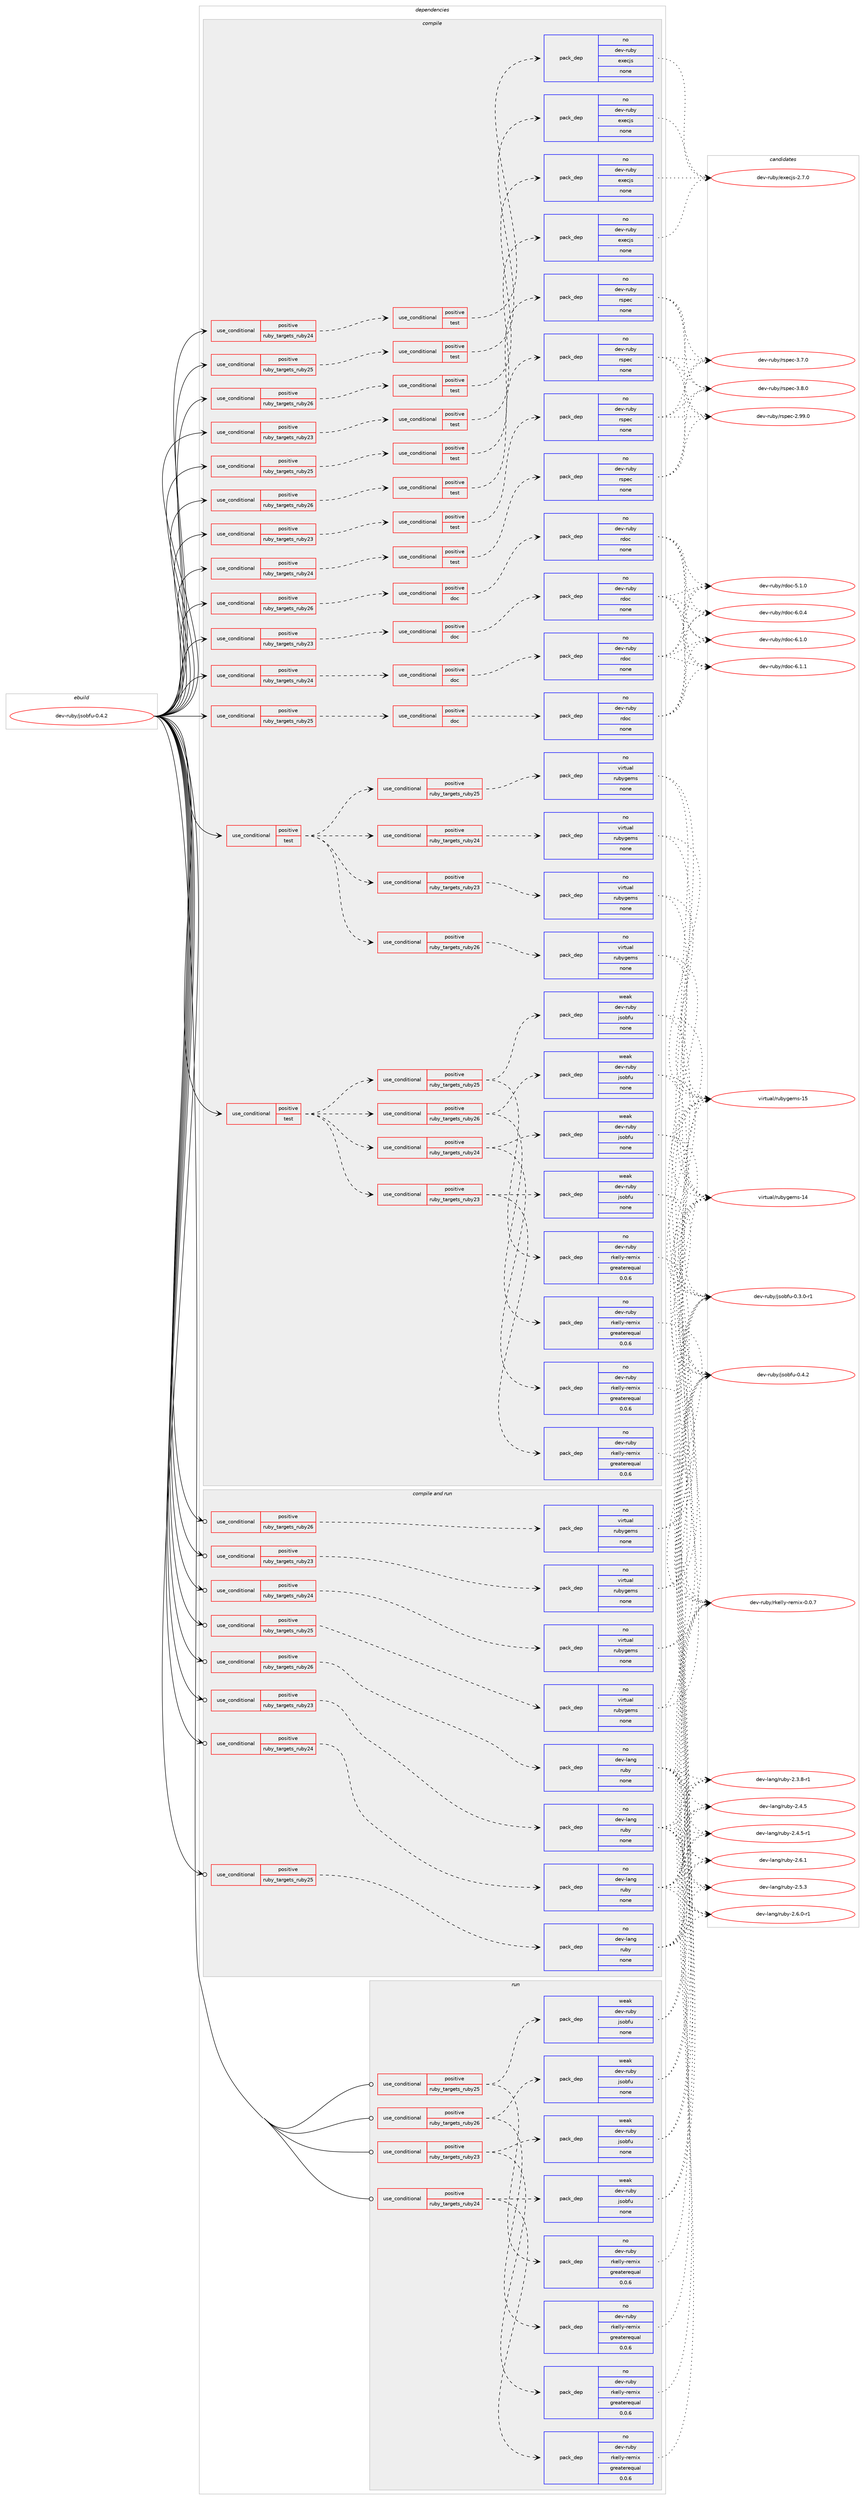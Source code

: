 digraph prolog {

# *************
# Graph options
# *************

newrank=true;
concentrate=true;
compound=true;
graph [rankdir=LR,fontname=Helvetica,fontsize=10,ranksep=1.5];#, ranksep=2.5, nodesep=0.2];
edge  [arrowhead=vee];
node  [fontname=Helvetica,fontsize=10];

# **********
# The ebuild
# **********

subgraph cluster_leftcol {
color=gray;
rank=same;
label=<<i>ebuild</i>>;
id [label="dev-ruby/jsobfu-0.4.2", color=red, width=4, href="../dev-ruby/jsobfu-0.4.2.svg"];
}

# ****************
# The dependencies
# ****************

subgraph cluster_midcol {
color=gray;
label=<<i>dependencies</i>>;
subgraph cluster_compile {
fillcolor="#eeeeee";
style=filled;
label=<<i>compile</i>>;
subgraph cond403406 {
dependency1500341 [label=<<TABLE BORDER="0" CELLBORDER="1" CELLSPACING="0" CELLPADDING="4"><TR><TD ROWSPAN="3" CELLPADDING="10">use_conditional</TD></TR><TR><TD>positive</TD></TR><TR><TD>ruby_targets_ruby23</TD></TR></TABLE>>, shape=none, color=red];
subgraph cond403407 {
dependency1500342 [label=<<TABLE BORDER="0" CELLBORDER="1" CELLSPACING="0" CELLPADDING="4"><TR><TD ROWSPAN="3" CELLPADDING="10">use_conditional</TD></TR><TR><TD>positive</TD></TR><TR><TD>doc</TD></TR></TABLE>>, shape=none, color=red];
subgraph pack1073474 {
dependency1500343 [label=<<TABLE BORDER="0" CELLBORDER="1" CELLSPACING="0" CELLPADDING="4" WIDTH="220"><TR><TD ROWSPAN="6" CELLPADDING="30">pack_dep</TD></TR><TR><TD WIDTH="110">no</TD></TR><TR><TD>dev-ruby</TD></TR><TR><TD>rdoc</TD></TR><TR><TD>none</TD></TR><TR><TD></TD></TR></TABLE>>, shape=none, color=blue];
}
dependency1500342:e -> dependency1500343:w [weight=20,style="dashed",arrowhead="vee"];
}
dependency1500341:e -> dependency1500342:w [weight=20,style="dashed",arrowhead="vee"];
}
id:e -> dependency1500341:w [weight=20,style="solid",arrowhead="vee"];
subgraph cond403408 {
dependency1500344 [label=<<TABLE BORDER="0" CELLBORDER="1" CELLSPACING="0" CELLPADDING="4"><TR><TD ROWSPAN="3" CELLPADDING="10">use_conditional</TD></TR><TR><TD>positive</TD></TR><TR><TD>ruby_targets_ruby23</TD></TR></TABLE>>, shape=none, color=red];
subgraph cond403409 {
dependency1500345 [label=<<TABLE BORDER="0" CELLBORDER="1" CELLSPACING="0" CELLPADDING="4"><TR><TD ROWSPAN="3" CELLPADDING="10">use_conditional</TD></TR><TR><TD>positive</TD></TR><TR><TD>test</TD></TR></TABLE>>, shape=none, color=red];
subgraph pack1073475 {
dependency1500346 [label=<<TABLE BORDER="0" CELLBORDER="1" CELLSPACING="0" CELLPADDING="4" WIDTH="220"><TR><TD ROWSPAN="6" CELLPADDING="30">pack_dep</TD></TR><TR><TD WIDTH="110">no</TD></TR><TR><TD>dev-ruby</TD></TR><TR><TD>execjs</TD></TR><TR><TD>none</TD></TR><TR><TD></TD></TR></TABLE>>, shape=none, color=blue];
}
dependency1500345:e -> dependency1500346:w [weight=20,style="dashed",arrowhead="vee"];
}
dependency1500344:e -> dependency1500345:w [weight=20,style="dashed",arrowhead="vee"];
}
id:e -> dependency1500344:w [weight=20,style="solid",arrowhead="vee"];
subgraph cond403410 {
dependency1500347 [label=<<TABLE BORDER="0" CELLBORDER="1" CELLSPACING="0" CELLPADDING="4"><TR><TD ROWSPAN="3" CELLPADDING="10">use_conditional</TD></TR><TR><TD>positive</TD></TR><TR><TD>ruby_targets_ruby23</TD></TR></TABLE>>, shape=none, color=red];
subgraph cond403411 {
dependency1500348 [label=<<TABLE BORDER="0" CELLBORDER="1" CELLSPACING="0" CELLPADDING="4"><TR><TD ROWSPAN="3" CELLPADDING="10">use_conditional</TD></TR><TR><TD>positive</TD></TR><TR><TD>test</TD></TR></TABLE>>, shape=none, color=red];
subgraph pack1073476 {
dependency1500349 [label=<<TABLE BORDER="0" CELLBORDER="1" CELLSPACING="0" CELLPADDING="4" WIDTH="220"><TR><TD ROWSPAN="6" CELLPADDING="30">pack_dep</TD></TR><TR><TD WIDTH="110">no</TD></TR><TR><TD>dev-ruby</TD></TR><TR><TD>rspec</TD></TR><TR><TD>none</TD></TR><TR><TD></TD></TR></TABLE>>, shape=none, color=blue];
}
dependency1500348:e -> dependency1500349:w [weight=20,style="dashed",arrowhead="vee"];
}
dependency1500347:e -> dependency1500348:w [weight=20,style="dashed",arrowhead="vee"];
}
id:e -> dependency1500347:w [weight=20,style="solid",arrowhead="vee"];
subgraph cond403412 {
dependency1500350 [label=<<TABLE BORDER="0" CELLBORDER="1" CELLSPACING="0" CELLPADDING="4"><TR><TD ROWSPAN="3" CELLPADDING="10">use_conditional</TD></TR><TR><TD>positive</TD></TR><TR><TD>ruby_targets_ruby24</TD></TR></TABLE>>, shape=none, color=red];
subgraph cond403413 {
dependency1500351 [label=<<TABLE BORDER="0" CELLBORDER="1" CELLSPACING="0" CELLPADDING="4"><TR><TD ROWSPAN="3" CELLPADDING="10">use_conditional</TD></TR><TR><TD>positive</TD></TR><TR><TD>doc</TD></TR></TABLE>>, shape=none, color=red];
subgraph pack1073477 {
dependency1500352 [label=<<TABLE BORDER="0" CELLBORDER="1" CELLSPACING="0" CELLPADDING="4" WIDTH="220"><TR><TD ROWSPAN="6" CELLPADDING="30">pack_dep</TD></TR><TR><TD WIDTH="110">no</TD></TR><TR><TD>dev-ruby</TD></TR><TR><TD>rdoc</TD></TR><TR><TD>none</TD></TR><TR><TD></TD></TR></TABLE>>, shape=none, color=blue];
}
dependency1500351:e -> dependency1500352:w [weight=20,style="dashed",arrowhead="vee"];
}
dependency1500350:e -> dependency1500351:w [weight=20,style="dashed",arrowhead="vee"];
}
id:e -> dependency1500350:w [weight=20,style="solid",arrowhead="vee"];
subgraph cond403414 {
dependency1500353 [label=<<TABLE BORDER="0" CELLBORDER="1" CELLSPACING="0" CELLPADDING="4"><TR><TD ROWSPAN="3" CELLPADDING="10">use_conditional</TD></TR><TR><TD>positive</TD></TR><TR><TD>ruby_targets_ruby24</TD></TR></TABLE>>, shape=none, color=red];
subgraph cond403415 {
dependency1500354 [label=<<TABLE BORDER="0" CELLBORDER="1" CELLSPACING="0" CELLPADDING="4"><TR><TD ROWSPAN="3" CELLPADDING="10">use_conditional</TD></TR><TR><TD>positive</TD></TR><TR><TD>test</TD></TR></TABLE>>, shape=none, color=red];
subgraph pack1073478 {
dependency1500355 [label=<<TABLE BORDER="0" CELLBORDER="1" CELLSPACING="0" CELLPADDING="4" WIDTH="220"><TR><TD ROWSPAN="6" CELLPADDING="30">pack_dep</TD></TR><TR><TD WIDTH="110">no</TD></TR><TR><TD>dev-ruby</TD></TR><TR><TD>execjs</TD></TR><TR><TD>none</TD></TR><TR><TD></TD></TR></TABLE>>, shape=none, color=blue];
}
dependency1500354:e -> dependency1500355:w [weight=20,style="dashed",arrowhead="vee"];
}
dependency1500353:e -> dependency1500354:w [weight=20,style="dashed",arrowhead="vee"];
}
id:e -> dependency1500353:w [weight=20,style="solid",arrowhead="vee"];
subgraph cond403416 {
dependency1500356 [label=<<TABLE BORDER="0" CELLBORDER="1" CELLSPACING="0" CELLPADDING="4"><TR><TD ROWSPAN="3" CELLPADDING="10">use_conditional</TD></TR><TR><TD>positive</TD></TR><TR><TD>ruby_targets_ruby24</TD></TR></TABLE>>, shape=none, color=red];
subgraph cond403417 {
dependency1500357 [label=<<TABLE BORDER="0" CELLBORDER="1" CELLSPACING="0" CELLPADDING="4"><TR><TD ROWSPAN="3" CELLPADDING="10">use_conditional</TD></TR><TR><TD>positive</TD></TR><TR><TD>test</TD></TR></TABLE>>, shape=none, color=red];
subgraph pack1073479 {
dependency1500358 [label=<<TABLE BORDER="0" CELLBORDER="1" CELLSPACING="0" CELLPADDING="4" WIDTH="220"><TR><TD ROWSPAN="6" CELLPADDING="30">pack_dep</TD></TR><TR><TD WIDTH="110">no</TD></TR><TR><TD>dev-ruby</TD></TR><TR><TD>rspec</TD></TR><TR><TD>none</TD></TR><TR><TD></TD></TR></TABLE>>, shape=none, color=blue];
}
dependency1500357:e -> dependency1500358:w [weight=20,style="dashed",arrowhead="vee"];
}
dependency1500356:e -> dependency1500357:w [weight=20,style="dashed",arrowhead="vee"];
}
id:e -> dependency1500356:w [weight=20,style="solid",arrowhead="vee"];
subgraph cond403418 {
dependency1500359 [label=<<TABLE BORDER="0" CELLBORDER="1" CELLSPACING="0" CELLPADDING="4"><TR><TD ROWSPAN="3" CELLPADDING="10">use_conditional</TD></TR><TR><TD>positive</TD></TR><TR><TD>ruby_targets_ruby25</TD></TR></TABLE>>, shape=none, color=red];
subgraph cond403419 {
dependency1500360 [label=<<TABLE BORDER="0" CELLBORDER="1" CELLSPACING="0" CELLPADDING="4"><TR><TD ROWSPAN="3" CELLPADDING="10">use_conditional</TD></TR><TR><TD>positive</TD></TR><TR><TD>doc</TD></TR></TABLE>>, shape=none, color=red];
subgraph pack1073480 {
dependency1500361 [label=<<TABLE BORDER="0" CELLBORDER="1" CELLSPACING="0" CELLPADDING="4" WIDTH="220"><TR><TD ROWSPAN="6" CELLPADDING="30">pack_dep</TD></TR><TR><TD WIDTH="110">no</TD></TR><TR><TD>dev-ruby</TD></TR><TR><TD>rdoc</TD></TR><TR><TD>none</TD></TR><TR><TD></TD></TR></TABLE>>, shape=none, color=blue];
}
dependency1500360:e -> dependency1500361:w [weight=20,style="dashed",arrowhead="vee"];
}
dependency1500359:e -> dependency1500360:w [weight=20,style="dashed",arrowhead="vee"];
}
id:e -> dependency1500359:w [weight=20,style="solid",arrowhead="vee"];
subgraph cond403420 {
dependency1500362 [label=<<TABLE BORDER="0" CELLBORDER="1" CELLSPACING="0" CELLPADDING="4"><TR><TD ROWSPAN="3" CELLPADDING="10">use_conditional</TD></TR><TR><TD>positive</TD></TR><TR><TD>ruby_targets_ruby25</TD></TR></TABLE>>, shape=none, color=red];
subgraph cond403421 {
dependency1500363 [label=<<TABLE BORDER="0" CELLBORDER="1" CELLSPACING="0" CELLPADDING="4"><TR><TD ROWSPAN="3" CELLPADDING="10">use_conditional</TD></TR><TR><TD>positive</TD></TR><TR><TD>test</TD></TR></TABLE>>, shape=none, color=red];
subgraph pack1073481 {
dependency1500364 [label=<<TABLE BORDER="0" CELLBORDER="1" CELLSPACING="0" CELLPADDING="4" WIDTH="220"><TR><TD ROWSPAN="6" CELLPADDING="30">pack_dep</TD></TR><TR><TD WIDTH="110">no</TD></TR><TR><TD>dev-ruby</TD></TR><TR><TD>execjs</TD></TR><TR><TD>none</TD></TR><TR><TD></TD></TR></TABLE>>, shape=none, color=blue];
}
dependency1500363:e -> dependency1500364:w [weight=20,style="dashed",arrowhead="vee"];
}
dependency1500362:e -> dependency1500363:w [weight=20,style="dashed",arrowhead="vee"];
}
id:e -> dependency1500362:w [weight=20,style="solid",arrowhead="vee"];
subgraph cond403422 {
dependency1500365 [label=<<TABLE BORDER="0" CELLBORDER="1" CELLSPACING="0" CELLPADDING="4"><TR><TD ROWSPAN="3" CELLPADDING="10">use_conditional</TD></TR><TR><TD>positive</TD></TR><TR><TD>ruby_targets_ruby25</TD></TR></TABLE>>, shape=none, color=red];
subgraph cond403423 {
dependency1500366 [label=<<TABLE BORDER="0" CELLBORDER="1" CELLSPACING="0" CELLPADDING="4"><TR><TD ROWSPAN="3" CELLPADDING="10">use_conditional</TD></TR><TR><TD>positive</TD></TR><TR><TD>test</TD></TR></TABLE>>, shape=none, color=red];
subgraph pack1073482 {
dependency1500367 [label=<<TABLE BORDER="0" CELLBORDER="1" CELLSPACING="0" CELLPADDING="4" WIDTH="220"><TR><TD ROWSPAN="6" CELLPADDING="30">pack_dep</TD></TR><TR><TD WIDTH="110">no</TD></TR><TR><TD>dev-ruby</TD></TR><TR><TD>rspec</TD></TR><TR><TD>none</TD></TR><TR><TD></TD></TR></TABLE>>, shape=none, color=blue];
}
dependency1500366:e -> dependency1500367:w [weight=20,style="dashed",arrowhead="vee"];
}
dependency1500365:e -> dependency1500366:w [weight=20,style="dashed",arrowhead="vee"];
}
id:e -> dependency1500365:w [weight=20,style="solid",arrowhead="vee"];
subgraph cond403424 {
dependency1500368 [label=<<TABLE BORDER="0" CELLBORDER="1" CELLSPACING="0" CELLPADDING="4"><TR><TD ROWSPAN="3" CELLPADDING="10">use_conditional</TD></TR><TR><TD>positive</TD></TR><TR><TD>ruby_targets_ruby26</TD></TR></TABLE>>, shape=none, color=red];
subgraph cond403425 {
dependency1500369 [label=<<TABLE BORDER="0" CELLBORDER="1" CELLSPACING="0" CELLPADDING="4"><TR><TD ROWSPAN="3" CELLPADDING="10">use_conditional</TD></TR><TR><TD>positive</TD></TR><TR><TD>doc</TD></TR></TABLE>>, shape=none, color=red];
subgraph pack1073483 {
dependency1500370 [label=<<TABLE BORDER="0" CELLBORDER="1" CELLSPACING="0" CELLPADDING="4" WIDTH="220"><TR><TD ROWSPAN="6" CELLPADDING="30">pack_dep</TD></TR><TR><TD WIDTH="110">no</TD></TR><TR><TD>dev-ruby</TD></TR><TR><TD>rdoc</TD></TR><TR><TD>none</TD></TR><TR><TD></TD></TR></TABLE>>, shape=none, color=blue];
}
dependency1500369:e -> dependency1500370:w [weight=20,style="dashed",arrowhead="vee"];
}
dependency1500368:e -> dependency1500369:w [weight=20,style="dashed",arrowhead="vee"];
}
id:e -> dependency1500368:w [weight=20,style="solid",arrowhead="vee"];
subgraph cond403426 {
dependency1500371 [label=<<TABLE BORDER="0" CELLBORDER="1" CELLSPACING="0" CELLPADDING="4"><TR><TD ROWSPAN="3" CELLPADDING="10">use_conditional</TD></TR><TR><TD>positive</TD></TR><TR><TD>ruby_targets_ruby26</TD></TR></TABLE>>, shape=none, color=red];
subgraph cond403427 {
dependency1500372 [label=<<TABLE BORDER="0" CELLBORDER="1" CELLSPACING="0" CELLPADDING="4"><TR><TD ROWSPAN="3" CELLPADDING="10">use_conditional</TD></TR><TR><TD>positive</TD></TR><TR><TD>test</TD></TR></TABLE>>, shape=none, color=red];
subgraph pack1073484 {
dependency1500373 [label=<<TABLE BORDER="0" CELLBORDER="1" CELLSPACING="0" CELLPADDING="4" WIDTH="220"><TR><TD ROWSPAN="6" CELLPADDING="30">pack_dep</TD></TR><TR><TD WIDTH="110">no</TD></TR><TR><TD>dev-ruby</TD></TR><TR><TD>execjs</TD></TR><TR><TD>none</TD></TR><TR><TD></TD></TR></TABLE>>, shape=none, color=blue];
}
dependency1500372:e -> dependency1500373:w [weight=20,style="dashed",arrowhead="vee"];
}
dependency1500371:e -> dependency1500372:w [weight=20,style="dashed",arrowhead="vee"];
}
id:e -> dependency1500371:w [weight=20,style="solid",arrowhead="vee"];
subgraph cond403428 {
dependency1500374 [label=<<TABLE BORDER="0" CELLBORDER="1" CELLSPACING="0" CELLPADDING="4"><TR><TD ROWSPAN="3" CELLPADDING="10">use_conditional</TD></TR><TR><TD>positive</TD></TR><TR><TD>ruby_targets_ruby26</TD></TR></TABLE>>, shape=none, color=red];
subgraph cond403429 {
dependency1500375 [label=<<TABLE BORDER="0" CELLBORDER="1" CELLSPACING="0" CELLPADDING="4"><TR><TD ROWSPAN="3" CELLPADDING="10">use_conditional</TD></TR><TR><TD>positive</TD></TR><TR><TD>test</TD></TR></TABLE>>, shape=none, color=red];
subgraph pack1073485 {
dependency1500376 [label=<<TABLE BORDER="0" CELLBORDER="1" CELLSPACING="0" CELLPADDING="4" WIDTH="220"><TR><TD ROWSPAN="6" CELLPADDING="30">pack_dep</TD></TR><TR><TD WIDTH="110">no</TD></TR><TR><TD>dev-ruby</TD></TR><TR><TD>rspec</TD></TR><TR><TD>none</TD></TR><TR><TD></TD></TR></TABLE>>, shape=none, color=blue];
}
dependency1500375:e -> dependency1500376:w [weight=20,style="dashed",arrowhead="vee"];
}
dependency1500374:e -> dependency1500375:w [weight=20,style="dashed",arrowhead="vee"];
}
id:e -> dependency1500374:w [weight=20,style="solid",arrowhead="vee"];
subgraph cond403430 {
dependency1500377 [label=<<TABLE BORDER="0" CELLBORDER="1" CELLSPACING="0" CELLPADDING="4"><TR><TD ROWSPAN="3" CELLPADDING="10">use_conditional</TD></TR><TR><TD>positive</TD></TR><TR><TD>test</TD></TR></TABLE>>, shape=none, color=red];
subgraph cond403431 {
dependency1500378 [label=<<TABLE BORDER="0" CELLBORDER="1" CELLSPACING="0" CELLPADDING="4"><TR><TD ROWSPAN="3" CELLPADDING="10">use_conditional</TD></TR><TR><TD>positive</TD></TR><TR><TD>ruby_targets_ruby23</TD></TR></TABLE>>, shape=none, color=red];
subgraph pack1073486 {
dependency1500379 [label=<<TABLE BORDER="0" CELLBORDER="1" CELLSPACING="0" CELLPADDING="4" WIDTH="220"><TR><TD ROWSPAN="6" CELLPADDING="30">pack_dep</TD></TR><TR><TD WIDTH="110">no</TD></TR><TR><TD>virtual</TD></TR><TR><TD>rubygems</TD></TR><TR><TD>none</TD></TR><TR><TD></TD></TR></TABLE>>, shape=none, color=blue];
}
dependency1500378:e -> dependency1500379:w [weight=20,style="dashed",arrowhead="vee"];
}
dependency1500377:e -> dependency1500378:w [weight=20,style="dashed",arrowhead="vee"];
subgraph cond403432 {
dependency1500380 [label=<<TABLE BORDER="0" CELLBORDER="1" CELLSPACING="0" CELLPADDING="4"><TR><TD ROWSPAN="3" CELLPADDING="10">use_conditional</TD></TR><TR><TD>positive</TD></TR><TR><TD>ruby_targets_ruby24</TD></TR></TABLE>>, shape=none, color=red];
subgraph pack1073487 {
dependency1500381 [label=<<TABLE BORDER="0" CELLBORDER="1" CELLSPACING="0" CELLPADDING="4" WIDTH="220"><TR><TD ROWSPAN="6" CELLPADDING="30">pack_dep</TD></TR><TR><TD WIDTH="110">no</TD></TR><TR><TD>virtual</TD></TR><TR><TD>rubygems</TD></TR><TR><TD>none</TD></TR><TR><TD></TD></TR></TABLE>>, shape=none, color=blue];
}
dependency1500380:e -> dependency1500381:w [weight=20,style="dashed",arrowhead="vee"];
}
dependency1500377:e -> dependency1500380:w [weight=20,style="dashed",arrowhead="vee"];
subgraph cond403433 {
dependency1500382 [label=<<TABLE BORDER="0" CELLBORDER="1" CELLSPACING="0" CELLPADDING="4"><TR><TD ROWSPAN="3" CELLPADDING="10">use_conditional</TD></TR><TR><TD>positive</TD></TR><TR><TD>ruby_targets_ruby25</TD></TR></TABLE>>, shape=none, color=red];
subgraph pack1073488 {
dependency1500383 [label=<<TABLE BORDER="0" CELLBORDER="1" CELLSPACING="0" CELLPADDING="4" WIDTH="220"><TR><TD ROWSPAN="6" CELLPADDING="30">pack_dep</TD></TR><TR><TD WIDTH="110">no</TD></TR><TR><TD>virtual</TD></TR><TR><TD>rubygems</TD></TR><TR><TD>none</TD></TR><TR><TD></TD></TR></TABLE>>, shape=none, color=blue];
}
dependency1500382:e -> dependency1500383:w [weight=20,style="dashed",arrowhead="vee"];
}
dependency1500377:e -> dependency1500382:w [weight=20,style="dashed",arrowhead="vee"];
subgraph cond403434 {
dependency1500384 [label=<<TABLE BORDER="0" CELLBORDER="1" CELLSPACING="0" CELLPADDING="4"><TR><TD ROWSPAN="3" CELLPADDING="10">use_conditional</TD></TR><TR><TD>positive</TD></TR><TR><TD>ruby_targets_ruby26</TD></TR></TABLE>>, shape=none, color=red];
subgraph pack1073489 {
dependency1500385 [label=<<TABLE BORDER="0" CELLBORDER="1" CELLSPACING="0" CELLPADDING="4" WIDTH="220"><TR><TD ROWSPAN="6" CELLPADDING="30">pack_dep</TD></TR><TR><TD WIDTH="110">no</TD></TR><TR><TD>virtual</TD></TR><TR><TD>rubygems</TD></TR><TR><TD>none</TD></TR><TR><TD></TD></TR></TABLE>>, shape=none, color=blue];
}
dependency1500384:e -> dependency1500385:w [weight=20,style="dashed",arrowhead="vee"];
}
dependency1500377:e -> dependency1500384:w [weight=20,style="dashed",arrowhead="vee"];
}
id:e -> dependency1500377:w [weight=20,style="solid",arrowhead="vee"];
subgraph cond403435 {
dependency1500386 [label=<<TABLE BORDER="0" CELLBORDER="1" CELLSPACING="0" CELLPADDING="4"><TR><TD ROWSPAN="3" CELLPADDING="10">use_conditional</TD></TR><TR><TD>positive</TD></TR><TR><TD>test</TD></TR></TABLE>>, shape=none, color=red];
subgraph cond403436 {
dependency1500387 [label=<<TABLE BORDER="0" CELLBORDER="1" CELLSPACING="0" CELLPADDING="4"><TR><TD ROWSPAN="3" CELLPADDING="10">use_conditional</TD></TR><TR><TD>positive</TD></TR><TR><TD>ruby_targets_ruby23</TD></TR></TABLE>>, shape=none, color=red];
subgraph pack1073490 {
dependency1500388 [label=<<TABLE BORDER="0" CELLBORDER="1" CELLSPACING="0" CELLPADDING="4" WIDTH="220"><TR><TD ROWSPAN="6" CELLPADDING="30">pack_dep</TD></TR><TR><TD WIDTH="110">weak</TD></TR><TR><TD>dev-ruby</TD></TR><TR><TD>jsobfu</TD></TR><TR><TD>none</TD></TR><TR><TD></TD></TR></TABLE>>, shape=none, color=blue];
}
dependency1500387:e -> dependency1500388:w [weight=20,style="dashed",arrowhead="vee"];
subgraph pack1073491 {
dependency1500389 [label=<<TABLE BORDER="0" CELLBORDER="1" CELLSPACING="0" CELLPADDING="4" WIDTH="220"><TR><TD ROWSPAN="6" CELLPADDING="30">pack_dep</TD></TR><TR><TD WIDTH="110">no</TD></TR><TR><TD>dev-ruby</TD></TR><TR><TD>rkelly-remix</TD></TR><TR><TD>greaterequal</TD></TR><TR><TD>0.0.6</TD></TR></TABLE>>, shape=none, color=blue];
}
dependency1500387:e -> dependency1500389:w [weight=20,style="dashed",arrowhead="vee"];
}
dependency1500386:e -> dependency1500387:w [weight=20,style="dashed",arrowhead="vee"];
subgraph cond403437 {
dependency1500390 [label=<<TABLE BORDER="0" CELLBORDER="1" CELLSPACING="0" CELLPADDING="4"><TR><TD ROWSPAN="3" CELLPADDING="10">use_conditional</TD></TR><TR><TD>positive</TD></TR><TR><TD>ruby_targets_ruby24</TD></TR></TABLE>>, shape=none, color=red];
subgraph pack1073492 {
dependency1500391 [label=<<TABLE BORDER="0" CELLBORDER="1" CELLSPACING="0" CELLPADDING="4" WIDTH="220"><TR><TD ROWSPAN="6" CELLPADDING="30">pack_dep</TD></TR><TR><TD WIDTH="110">weak</TD></TR><TR><TD>dev-ruby</TD></TR><TR><TD>jsobfu</TD></TR><TR><TD>none</TD></TR><TR><TD></TD></TR></TABLE>>, shape=none, color=blue];
}
dependency1500390:e -> dependency1500391:w [weight=20,style="dashed",arrowhead="vee"];
subgraph pack1073493 {
dependency1500392 [label=<<TABLE BORDER="0" CELLBORDER="1" CELLSPACING="0" CELLPADDING="4" WIDTH="220"><TR><TD ROWSPAN="6" CELLPADDING="30">pack_dep</TD></TR><TR><TD WIDTH="110">no</TD></TR><TR><TD>dev-ruby</TD></TR><TR><TD>rkelly-remix</TD></TR><TR><TD>greaterequal</TD></TR><TR><TD>0.0.6</TD></TR></TABLE>>, shape=none, color=blue];
}
dependency1500390:e -> dependency1500392:w [weight=20,style="dashed",arrowhead="vee"];
}
dependency1500386:e -> dependency1500390:w [weight=20,style="dashed",arrowhead="vee"];
subgraph cond403438 {
dependency1500393 [label=<<TABLE BORDER="0" CELLBORDER="1" CELLSPACING="0" CELLPADDING="4"><TR><TD ROWSPAN="3" CELLPADDING="10">use_conditional</TD></TR><TR><TD>positive</TD></TR><TR><TD>ruby_targets_ruby25</TD></TR></TABLE>>, shape=none, color=red];
subgraph pack1073494 {
dependency1500394 [label=<<TABLE BORDER="0" CELLBORDER="1" CELLSPACING="0" CELLPADDING="4" WIDTH="220"><TR><TD ROWSPAN="6" CELLPADDING="30">pack_dep</TD></TR><TR><TD WIDTH="110">weak</TD></TR><TR><TD>dev-ruby</TD></TR><TR><TD>jsobfu</TD></TR><TR><TD>none</TD></TR><TR><TD></TD></TR></TABLE>>, shape=none, color=blue];
}
dependency1500393:e -> dependency1500394:w [weight=20,style="dashed",arrowhead="vee"];
subgraph pack1073495 {
dependency1500395 [label=<<TABLE BORDER="0" CELLBORDER="1" CELLSPACING="0" CELLPADDING="4" WIDTH="220"><TR><TD ROWSPAN="6" CELLPADDING="30">pack_dep</TD></TR><TR><TD WIDTH="110">no</TD></TR><TR><TD>dev-ruby</TD></TR><TR><TD>rkelly-remix</TD></TR><TR><TD>greaterequal</TD></TR><TR><TD>0.0.6</TD></TR></TABLE>>, shape=none, color=blue];
}
dependency1500393:e -> dependency1500395:w [weight=20,style="dashed",arrowhead="vee"];
}
dependency1500386:e -> dependency1500393:w [weight=20,style="dashed",arrowhead="vee"];
subgraph cond403439 {
dependency1500396 [label=<<TABLE BORDER="0" CELLBORDER="1" CELLSPACING="0" CELLPADDING="4"><TR><TD ROWSPAN="3" CELLPADDING="10">use_conditional</TD></TR><TR><TD>positive</TD></TR><TR><TD>ruby_targets_ruby26</TD></TR></TABLE>>, shape=none, color=red];
subgraph pack1073496 {
dependency1500397 [label=<<TABLE BORDER="0" CELLBORDER="1" CELLSPACING="0" CELLPADDING="4" WIDTH="220"><TR><TD ROWSPAN="6" CELLPADDING="30">pack_dep</TD></TR><TR><TD WIDTH="110">weak</TD></TR><TR><TD>dev-ruby</TD></TR><TR><TD>jsobfu</TD></TR><TR><TD>none</TD></TR><TR><TD></TD></TR></TABLE>>, shape=none, color=blue];
}
dependency1500396:e -> dependency1500397:w [weight=20,style="dashed",arrowhead="vee"];
subgraph pack1073497 {
dependency1500398 [label=<<TABLE BORDER="0" CELLBORDER="1" CELLSPACING="0" CELLPADDING="4" WIDTH="220"><TR><TD ROWSPAN="6" CELLPADDING="30">pack_dep</TD></TR><TR><TD WIDTH="110">no</TD></TR><TR><TD>dev-ruby</TD></TR><TR><TD>rkelly-remix</TD></TR><TR><TD>greaterequal</TD></TR><TR><TD>0.0.6</TD></TR></TABLE>>, shape=none, color=blue];
}
dependency1500396:e -> dependency1500398:w [weight=20,style="dashed",arrowhead="vee"];
}
dependency1500386:e -> dependency1500396:w [weight=20,style="dashed",arrowhead="vee"];
}
id:e -> dependency1500386:w [weight=20,style="solid",arrowhead="vee"];
}
subgraph cluster_compileandrun {
fillcolor="#eeeeee";
style=filled;
label=<<i>compile and run</i>>;
subgraph cond403440 {
dependency1500399 [label=<<TABLE BORDER="0" CELLBORDER="1" CELLSPACING="0" CELLPADDING="4"><TR><TD ROWSPAN="3" CELLPADDING="10">use_conditional</TD></TR><TR><TD>positive</TD></TR><TR><TD>ruby_targets_ruby23</TD></TR></TABLE>>, shape=none, color=red];
subgraph pack1073498 {
dependency1500400 [label=<<TABLE BORDER="0" CELLBORDER="1" CELLSPACING="0" CELLPADDING="4" WIDTH="220"><TR><TD ROWSPAN="6" CELLPADDING="30">pack_dep</TD></TR><TR><TD WIDTH="110">no</TD></TR><TR><TD>dev-lang</TD></TR><TR><TD>ruby</TD></TR><TR><TD>none</TD></TR><TR><TD></TD></TR></TABLE>>, shape=none, color=blue];
}
dependency1500399:e -> dependency1500400:w [weight=20,style="dashed",arrowhead="vee"];
}
id:e -> dependency1500399:w [weight=20,style="solid",arrowhead="odotvee"];
subgraph cond403441 {
dependency1500401 [label=<<TABLE BORDER="0" CELLBORDER="1" CELLSPACING="0" CELLPADDING="4"><TR><TD ROWSPAN="3" CELLPADDING="10">use_conditional</TD></TR><TR><TD>positive</TD></TR><TR><TD>ruby_targets_ruby23</TD></TR></TABLE>>, shape=none, color=red];
subgraph pack1073499 {
dependency1500402 [label=<<TABLE BORDER="0" CELLBORDER="1" CELLSPACING="0" CELLPADDING="4" WIDTH="220"><TR><TD ROWSPAN="6" CELLPADDING="30">pack_dep</TD></TR><TR><TD WIDTH="110">no</TD></TR><TR><TD>virtual</TD></TR><TR><TD>rubygems</TD></TR><TR><TD>none</TD></TR><TR><TD></TD></TR></TABLE>>, shape=none, color=blue];
}
dependency1500401:e -> dependency1500402:w [weight=20,style="dashed",arrowhead="vee"];
}
id:e -> dependency1500401:w [weight=20,style="solid",arrowhead="odotvee"];
subgraph cond403442 {
dependency1500403 [label=<<TABLE BORDER="0" CELLBORDER="1" CELLSPACING="0" CELLPADDING="4"><TR><TD ROWSPAN="3" CELLPADDING="10">use_conditional</TD></TR><TR><TD>positive</TD></TR><TR><TD>ruby_targets_ruby24</TD></TR></TABLE>>, shape=none, color=red];
subgraph pack1073500 {
dependency1500404 [label=<<TABLE BORDER="0" CELLBORDER="1" CELLSPACING="0" CELLPADDING="4" WIDTH="220"><TR><TD ROWSPAN="6" CELLPADDING="30">pack_dep</TD></TR><TR><TD WIDTH="110">no</TD></TR><TR><TD>dev-lang</TD></TR><TR><TD>ruby</TD></TR><TR><TD>none</TD></TR><TR><TD></TD></TR></TABLE>>, shape=none, color=blue];
}
dependency1500403:e -> dependency1500404:w [weight=20,style="dashed",arrowhead="vee"];
}
id:e -> dependency1500403:w [weight=20,style="solid",arrowhead="odotvee"];
subgraph cond403443 {
dependency1500405 [label=<<TABLE BORDER="0" CELLBORDER="1" CELLSPACING="0" CELLPADDING="4"><TR><TD ROWSPAN="3" CELLPADDING="10">use_conditional</TD></TR><TR><TD>positive</TD></TR><TR><TD>ruby_targets_ruby24</TD></TR></TABLE>>, shape=none, color=red];
subgraph pack1073501 {
dependency1500406 [label=<<TABLE BORDER="0" CELLBORDER="1" CELLSPACING="0" CELLPADDING="4" WIDTH="220"><TR><TD ROWSPAN="6" CELLPADDING="30">pack_dep</TD></TR><TR><TD WIDTH="110">no</TD></TR><TR><TD>virtual</TD></TR><TR><TD>rubygems</TD></TR><TR><TD>none</TD></TR><TR><TD></TD></TR></TABLE>>, shape=none, color=blue];
}
dependency1500405:e -> dependency1500406:w [weight=20,style="dashed",arrowhead="vee"];
}
id:e -> dependency1500405:w [weight=20,style="solid",arrowhead="odotvee"];
subgraph cond403444 {
dependency1500407 [label=<<TABLE BORDER="0" CELLBORDER="1" CELLSPACING="0" CELLPADDING="4"><TR><TD ROWSPAN="3" CELLPADDING="10">use_conditional</TD></TR><TR><TD>positive</TD></TR><TR><TD>ruby_targets_ruby25</TD></TR></TABLE>>, shape=none, color=red];
subgraph pack1073502 {
dependency1500408 [label=<<TABLE BORDER="0" CELLBORDER="1" CELLSPACING="0" CELLPADDING="4" WIDTH="220"><TR><TD ROWSPAN="6" CELLPADDING="30">pack_dep</TD></TR><TR><TD WIDTH="110">no</TD></TR><TR><TD>dev-lang</TD></TR><TR><TD>ruby</TD></TR><TR><TD>none</TD></TR><TR><TD></TD></TR></TABLE>>, shape=none, color=blue];
}
dependency1500407:e -> dependency1500408:w [weight=20,style="dashed",arrowhead="vee"];
}
id:e -> dependency1500407:w [weight=20,style="solid",arrowhead="odotvee"];
subgraph cond403445 {
dependency1500409 [label=<<TABLE BORDER="0" CELLBORDER="1" CELLSPACING="0" CELLPADDING="4"><TR><TD ROWSPAN="3" CELLPADDING="10">use_conditional</TD></TR><TR><TD>positive</TD></TR><TR><TD>ruby_targets_ruby25</TD></TR></TABLE>>, shape=none, color=red];
subgraph pack1073503 {
dependency1500410 [label=<<TABLE BORDER="0" CELLBORDER="1" CELLSPACING="0" CELLPADDING="4" WIDTH="220"><TR><TD ROWSPAN="6" CELLPADDING="30">pack_dep</TD></TR><TR><TD WIDTH="110">no</TD></TR><TR><TD>virtual</TD></TR><TR><TD>rubygems</TD></TR><TR><TD>none</TD></TR><TR><TD></TD></TR></TABLE>>, shape=none, color=blue];
}
dependency1500409:e -> dependency1500410:w [weight=20,style="dashed",arrowhead="vee"];
}
id:e -> dependency1500409:w [weight=20,style="solid",arrowhead="odotvee"];
subgraph cond403446 {
dependency1500411 [label=<<TABLE BORDER="0" CELLBORDER="1" CELLSPACING="0" CELLPADDING="4"><TR><TD ROWSPAN="3" CELLPADDING="10">use_conditional</TD></TR><TR><TD>positive</TD></TR><TR><TD>ruby_targets_ruby26</TD></TR></TABLE>>, shape=none, color=red];
subgraph pack1073504 {
dependency1500412 [label=<<TABLE BORDER="0" CELLBORDER="1" CELLSPACING="0" CELLPADDING="4" WIDTH="220"><TR><TD ROWSPAN="6" CELLPADDING="30">pack_dep</TD></TR><TR><TD WIDTH="110">no</TD></TR><TR><TD>dev-lang</TD></TR><TR><TD>ruby</TD></TR><TR><TD>none</TD></TR><TR><TD></TD></TR></TABLE>>, shape=none, color=blue];
}
dependency1500411:e -> dependency1500412:w [weight=20,style="dashed",arrowhead="vee"];
}
id:e -> dependency1500411:w [weight=20,style="solid",arrowhead="odotvee"];
subgraph cond403447 {
dependency1500413 [label=<<TABLE BORDER="0" CELLBORDER="1" CELLSPACING="0" CELLPADDING="4"><TR><TD ROWSPAN="3" CELLPADDING="10">use_conditional</TD></TR><TR><TD>positive</TD></TR><TR><TD>ruby_targets_ruby26</TD></TR></TABLE>>, shape=none, color=red];
subgraph pack1073505 {
dependency1500414 [label=<<TABLE BORDER="0" CELLBORDER="1" CELLSPACING="0" CELLPADDING="4" WIDTH="220"><TR><TD ROWSPAN="6" CELLPADDING="30">pack_dep</TD></TR><TR><TD WIDTH="110">no</TD></TR><TR><TD>virtual</TD></TR><TR><TD>rubygems</TD></TR><TR><TD>none</TD></TR><TR><TD></TD></TR></TABLE>>, shape=none, color=blue];
}
dependency1500413:e -> dependency1500414:w [weight=20,style="dashed",arrowhead="vee"];
}
id:e -> dependency1500413:w [weight=20,style="solid",arrowhead="odotvee"];
}
subgraph cluster_run {
fillcolor="#eeeeee";
style=filled;
label=<<i>run</i>>;
subgraph cond403448 {
dependency1500415 [label=<<TABLE BORDER="0" CELLBORDER="1" CELLSPACING="0" CELLPADDING="4"><TR><TD ROWSPAN="3" CELLPADDING="10">use_conditional</TD></TR><TR><TD>positive</TD></TR><TR><TD>ruby_targets_ruby23</TD></TR></TABLE>>, shape=none, color=red];
subgraph pack1073506 {
dependency1500416 [label=<<TABLE BORDER="0" CELLBORDER="1" CELLSPACING="0" CELLPADDING="4" WIDTH="220"><TR><TD ROWSPAN="6" CELLPADDING="30">pack_dep</TD></TR><TR><TD WIDTH="110">weak</TD></TR><TR><TD>dev-ruby</TD></TR><TR><TD>jsobfu</TD></TR><TR><TD>none</TD></TR><TR><TD></TD></TR></TABLE>>, shape=none, color=blue];
}
dependency1500415:e -> dependency1500416:w [weight=20,style="dashed",arrowhead="vee"];
subgraph pack1073507 {
dependency1500417 [label=<<TABLE BORDER="0" CELLBORDER="1" CELLSPACING="0" CELLPADDING="4" WIDTH="220"><TR><TD ROWSPAN="6" CELLPADDING="30">pack_dep</TD></TR><TR><TD WIDTH="110">no</TD></TR><TR><TD>dev-ruby</TD></TR><TR><TD>rkelly-remix</TD></TR><TR><TD>greaterequal</TD></TR><TR><TD>0.0.6</TD></TR></TABLE>>, shape=none, color=blue];
}
dependency1500415:e -> dependency1500417:w [weight=20,style="dashed",arrowhead="vee"];
}
id:e -> dependency1500415:w [weight=20,style="solid",arrowhead="odot"];
subgraph cond403449 {
dependency1500418 [label=<<TABLE BORDER="0" CELLBORDER="1" CELLSPACING="0" CELLPADDING="4"><TR><TD ROWSPAN="3" CELLPADDING="10">use_conditional</TD></TR><TR><TD>positive</TD></TR><TR><TD>ruby_targets_ruby24</TD></TR></TABLE>>, shape=none, color=red];
subgraph pack1073508 {
dependency1500419 [label=<<TABLE BORDER="0" CELLBORDER="1" CELLSPACING="0" CELLPADDING="4" WIDTH="220"><TR><TD ROWSPAN="6" CELLPADDING="30">pack_dep</TD></TR><TR><TD WIDTH="110">weak</TD></TR><TR><TD>dev-ruby</TD></TR><TR><TD>jsobfu</TD></TR><TR><TD>none</TD></TR><TR><TD></TD></TR></TABLE>>, shape=none, color=blue];
}
dependency1500418:e -> dependency1500419:w [weight=20,style="dashed",arrowhead="vee"];
subgraph pack1073509 {
dependency1500420 [label=<<TABLE BORDER="0" CELLBORDER="1" CELLSPACING="0" CELLPADDING="4" WIDTH="220"><TR><TD ROWSPAN="6" CELLPADDING="30">pack_dep</TD></TR><TR><TD WIDTH="110">no</TD></TR><TR><TD>dev-ruby</TD></TR><TR><TD>rkelly-remix</TD></TR><TR><TD>greaterequal</TD></TR><TR><TD>0.0.6</TD></TR></TABLE>>, shape=none, color=blue];
}
dependency1500418:e -> dependency1500420:w [weight=20,style="dashed",arrowhead="vee"];
}
id:e -> dependency1500418:w [weight=20,style="solid",arrowhead="odot"];
subgraph cond403450 {
dependency1500421 [label=<<TABLE BORDER="0" CELLBORDER="1" CELLSPACING="0" CELLPADDING="4"><TR><TD ROWSPAN="3" CELLPADDING="10">use_conditional</TD></TR><TR><TD>positive</TD></TR><TR><TD>ruby_targets_ruby25</TD></TR></TABLE>>, shape=none, color=red];
subgraph pack1073510 {
dependency1500422 [label=<<TABLE BORDER="0" CELLBORDER="1" CELLSPACING="0" CELLPADDING="4" WIDTH="220"><TR><TD ROWSPAN="6" CELLPADDING="30">pack_dep</TD></TR><TR><TD WIDTH="110">weak</TD></TR><TR><TD>dev-ruby</TD></TR><TR><TD>jsobfu</TD></TR><TR><TD>none</TD></TR><TR><TD></TD></TR></TABLE>>, shape=none, color=blue];
}
dependency1500421:e -> dependency1500422:w [weight=20,style="dashed",arrowhead="vee"];
subgraph pack1073511 {
dependency1500423 [label=<<TABLE BORDER="0" CELLBORDER="1" CELLSPACING="0" CELLPADDING="4" WIDTH="220"><TR><TD ROWSPAN="6" CELLPADDING="30">pack_dep</TD></TR><TR><TD WIDTH="110">no</TD></TR><TR><TD>dev-ruby</TD></TR><TR><TD>rkelly-remix</TD></TR><TR><TD>greaterequal</TD></TR><TR><TD>0.0.6</TD></TR></TABLE>>, shape=none, color=blue];
}
dependency1500421:e -> dependency1500423:w [weight=20,style="dashed",arrowhead="vee"];
}
id:e -> dependency1500421:w [weight=20,style="solid",arrowhead="odot"];
subgraph cond403451 {
dependency1500424 [label=<<TABLE BORDER="0" CELLBORDER="1" CELLSPACING="0" CELLPADDING="4"><TR><TD ROWSPAN="3" CELLPADDING="10">use_conditional</TD></TR><TR><TD>positive</TD></TR><TR><TD>ruby_targets_ruby26</TD></TR></TABLE>>, shape=none, color=red];
subgraph pack1073512 {
dependency1500425 [label=<<TABLE BORDER="0" CELLBORDER="1" CELLSPACING="0" CELLPADDING="4" WIDTH="220"><TR><TD ROWSPAN="6" CELLPADDING="30">pack_dep</TD></TR><TR><TD WIDTH="110">weak</TD></TR><TR><TD>dev-ruby</TD></TR><TR><TD>jsobfu</TD></TR><TR><TD>none</TD></TR><TR><TD></TD></TR></TABLE>>, shape=none, color=blue];
}
dependency1500424:e -> dependency1500425:w [weight=20,style="dashed",arrowhead="vee"];
subgraph pack1073513 {
dependency1500426 [label=<<TABLE BORDER="0" CELLBORDER="1" CELLSPACING="0" CELLPADDING="4" WIDTH="220"><TR><TD ROWSPAN="6" CELLPADDING="30">pack_dep</TD></TR><TR><TD WIDTH="110">no</TD></TR><TR><TD>dev-ruby</TD></TR><TR><TD>rkelly-remix</TD></TR><TR><TD>greaterequal</TD></TR><TR><TD>0.0.6</TD></TR></TABLE>>, shape=none, color=blue];
}
dependency1500424:e -> dependency1500426:w [weight=20,style="dashed",arrowhead="vee"];
}
id:e -> dependency1500424:w [weight=20,style="solid",arrowhead="odot"];
}
}

# **************
# The candidates
# **************

subgraph cluster_choices {
rank=same;
color=gray;
label=<<i>candidates</i>>;

subgraph choice1073474 {
color=black;
nodesep=1;
choice10010111845114117981214711410011199455346494648 [label="dev-ruby/rdoc-5.1.0", color=red, width=4,href="../dev-ruby/rdoc-5.1.0.svg"];
choice10010111845114117981214711410011199455446484652 [label="dev-ruby/rdoc-6.0.4", color=red, width=4,href="../dev-ruby/rdoc-6.0.4.svg"];
choice10010111845114117981214711410011199455446494648 [label="dev-ruby/rdoc-6.1.0", color=red, width=4,href="../dev-ruby/rdoc-6.1.0.svg"];
choice10010111845114117981214711410011199455446494649 [label="dev-ruby/rdoc-6.1.1", color=red, width=4,href="../dev-ruby/rdoc-6.1.1.svg"];
dependency1500343:e -> choice10010111845114117981214711410011199455346494648:w [style=dotted,weight="100"];
dependency1500343:e -> choice10010111845114117981214711410011199455446484652:w [style=dotted,weight="100"];
dependency1500343:e -> choice10010111845114117981214711410011199455446494648:w [style=dotted,weight="100"];
dependency1500343:e -> choice10010111845114117981214711410011199455446494649:w [style=dotted,weight="100"];
}
subgraph choice1073475 {
color=black;
nodesep=1;
choice10010111845114117981214710112010199106115455046554648 [label="dev-ruby/execjs-2.7.0", color=red, width=4,href="../dev-ruby/execjs-2.7.0.svg"];
dependency1500346:e -> choice10010111845114117981214710112010199106115455046554648:w [style=dotted,weight="100"];
}
subgraph choice1073476 {
color=black;
nodesep=1;
choice1001011184511411798121471141151121019945504657574648 [label="dev-ruby/rspec-2.99.0", color=red, width=4,href="../dev-ruby/rspec-2.99.0.svg"];
choice10010111845114117981214711411511210199455146554648 [label="dev-ruby/rspec-3.7.0", color=red, width=4,href="../dev-ruby/rspec-3.7.0.svg"];
choice10010111845114117981214711411511210199455146564648 [label="dev-ruby/rspec-3.8.0", color=red, width=4,href="../dev-ruby/rspec-3.8.0.svg"];
dependency1500349:e -> choice1001011184511411798121471141151121019945504657574648:w [style=dotted,weight="100"];
dependency1500349:e -> choice10010111845114117981214711411511210199455146554648:w [style=dotted,weight="100"];
dependency1500349:e -> choice10010111845114117981214711411511210199455146564648:w [style=dotted,weight="100"];
}
subgraph choice1073477 {
color=black;
nodesep=1;
choice10010111845114117981214711410011199455346494648 [label="dev-ruby/rdoc-5.1.0", color=red, width=4,href="../dev-ruby/rdoc-5.1.0.svg"];
choice10010111845114117981214711410011199455446484652 [label="dev-ruby/rdoc-6.0.4", color=red, width=4,href="../dev-ruby/rdoc-6.0.4.svg"];
choice10010111845114117981214711410011199455446494648 [label="dev-ruby/rdoc-6.1.0", color=red, width=4,href="../dev-ruby/rdoc-6.1.0.svg"];
choice10010111845114117981214711410011199455446494649 [label="dev-ruby/rdoc-6.1.1", color=red, width=4,href="../dev-ruby/rdoc-6.1.1.svg"];
dependency1500352:e -> choice10010111845114117981214711410011199455346494648:w [style=dotted,weight="100"];
dependency1500352:e -> choice10010111845114117981214711410011199455446484652:w [style=dotted,weight="100"];
dependency1500352:e -> choice10010111845114117981214711410011199455446494648:w [style=dotted,weight="100"];
dependency1500352:e -> choice10010111845114117981214711410011199455446494649:w [style=dotted,weight="100"];
}
subgraph choice1073478 {
color=black;
nodesep=1;
choice10010111845114117981214710112010199106115455046554648 [label="dev-ruby/execjs-2.7.0", color=red, width=4,href="../dev-ruby/execjs-2.7.0.svg"];
dependency1500355:e -> choice10010111845114117981214710112010199106115455046554648:w [style=dotted,weight="100"];
}
subgraph choice1073479 {
color=black;
nodesep=1;
choice1001011184511411798121471141151121019945504657574648 [label="dev-ruby/rspec-2.99.0", color=red, width=4,href="../dev-ruby/rspec-2.99.0.svg"];
choice10010111845114117981214711411511210199455146554648 [label="dev-ruby/rspec-3.7.0", color=red, width=4,href="../dev-ruby/rspec-3.7.0.svg"];
choice10010111845114117981214711411511210199455146564648 [label="dev-ruby/rspec-3.8.0", color=red, width=4,href="../dev-ruby/rspec-3.8.0.svg"];
dependency1500358:e -> choice1001011184511411798121471141151121019945504657574648:w [style=dotted,weight="100"];
dependency1500358:e -> choice10010111845114117981214711411511210199455146554648:w [style=dotted,weight="100"];
dependency1500358:e -> choice10010111845114117981214711411511210199455146564648:w [style=dotted,weight="100"];
}
subgraph choice1073480 {
color=black;
nodesep=1;
choice10010111845114117981214711410011199455346494648 [label="dev-ruby/rdoc-5.1.0", color=red, width=4,href="../dev-ruby/rdoc-5.1.0.svg"];
choice10010111845114117981214711410011199455446484652 [label="dev-ruby/rdoc-6.0.4", color=red, width=4,href="../dev-ruby/rdoc-6.0.4.svg"];
choice10010111845114117981214711410011199455446494648 [label="dev-ruby/rdoc-6.1.0", color=red, width=4,href="../dev-ruby/rdoc-6.1.0.svg"];
choice10010111845114117981214711410011199455446494649 [label="dev-ruby/rdoc-6.1.1", color=red, width=4,href="../dev-ruby/rdoc-6.1.1.svg"];
dependency1500361:e -> choice10010111845114117981214711410011199455346494648:w [style=dotted,weight="100"];
dependency1500361:e -> choice10010111845114117981214711410011199455446484652:w [style=dotted,weight="100"];
dependency1500361:e -> choice10010111845114117981214711410011199455446494648:w [style=dotted,weight="100"];
dependency1500361:e -> choice10010111845114117981214711410011199455446494649:w [style=dotted,weight="100"];
}
subgraph choice1073481 {
color=black;
nodesep=1;
choice10010111845114117981214710112010199106115455046554648 [label="dev-ruby/execjs-2.7.0", color=red, width=4,href="../dev-ruby/execjs-2.7.0.svg"];
dependency1500364:e -> choice10010111845114117981214710112010199106115455046554648:w [style=dotted,weight="100"];
}
subgraph choice1073482 {
color=black;
nodesep=1;
choice1001011184511411798121471141151121019945504657574648 [label="dev-ruby/rspec-2.99.0", color=red, width=4,href="../dev-ruby/rspec-2.99.0.svg"];
choice10010111845114117981214711411511210199455146554648 [label="dev-ruby/rspec-3.7.0", color=red, width=4,href="../dev-ruby/rspec-3.7.0.svg"];
choice10010111845114117981214711411511210199455146564648 [label="dev-ruby/rspec-3.8.0", color=red, width=4,href="../dev-ruby/rspec-3.8.0.svg"];
dependency1500367:e -> choice1001011184511411798121471141151121019945504657574648:w [style=dotted,weight="100"];
dependency1500367:e -> choice10010111845114117981214711411511210199455146554648:w [style=dotted,weight="100"];
dependency1500367:e -> choice10010111845114117981214711411511210199455146564648:w [style=dotted,weight="100"];
}
subgraph choice1073483 {
color=black;
nodesep=1;
choice10010111845114117981214711410011199455346494648 [label="dev-ruby/rdoc-5.1.0", color=red, width=4,href="../dev-ruby/rdoc-5.1.0.svg"];
choice10010111845114117981214711410011199455446484652 [label="dev-ruby/rdoc-6.0.4", color=red, width=4,href="../dev-ruby/rdoc-6.0.4.svg"];
choice10010111845114117981214711410011199455446494648 [label="dev-ruby/rdoc-6.1.0", color=red, width=4,href="../dev-ruby/rdoc-6.1.0.svg"];
choice10010111845114117981214711410011199455446494649 [label="dev-ruby/rdoc-6.1.1", color=red, width=4,href="../dev-ruby/rdoc-6.1.1.svg"];
dependency1500370:e -> choice10010111845114117981214711410011199455346494648:w [style=dotted,weight="100"];
dependency1500370:e -> choice10010111845114117981214711410011199455446484652:w [style=dotted,weight="100"];
dependency1500370:e -> choice10010111845114117981214711410011199455446494648:w [style=dotted,weight="100"];
dependency1500370:e -> choice10010111845114117981214711410011199455446494649:w [style=dotted,weight="100"];
}
subgraph choice1073484 {
color=black;
nodesep=1;
choice10010111845114117981214710112010199106115455046554648 [label="dev-ruby/execjs-2.7.0", color=red, width=4,href="../dev-ruby/execjs-2.7.0.svg"];
dependency1500373:e -> choice10010111845114117981214710112010199106115455046554648:w [style=dotted,weight="100"];
}
subgraph choice1073485 {
color=black;
nodesep=1;
choice1001011184511411798121471141151121019945504657574648 [label="dev-ruby/rspec-2.99.0", color=red, width=4,href="../dev-ruby/rspec-2.99.0.svg"];
choice10010111845114117981214711411511210199455146554648 [label="dev-ruby/rspec-3.7.0", color=red, width=4,href="../dev-ruby/rspec-3.7.0.svg"];
choice10010111845114117981214711411511210199455146564648 [label="dev-ruby/rspec-3.8.0", color=red, width=4,href="../dev-ruby/rspec-3.8.0.svg"];
dependency1500376:e -> choice1001011184511411798121471141151121019945504657574648:w [style=dotted,weight="100"];
dependency1500376:e -> choice10010111845114117981214711411511210199455146554648:w [style=dotted,weight="100"];
dependency1500376:e -> choice10010111845114117981214711411511210199455146564648:w [style=dotted,weight="100"];
}
subgraph choice1073486 {
color=black;
nodesep=1;
choice118105114116117971084711411798121103101109115454952 [label="virtual/rubygems-14", color=red, width=4,href="../virtual/rubygems-14.svg"];
choice118105114116117971084711411798121103101109115454953 [label="virtual/rubygems-15", color=red, width=4,href="../virtual/rubygems-15.svg"];
dependency1500379:e -> choice118105114116117971084711411798121103101109115454952:w [style=dotted,weight="100"];
dependency1500379:e -> choice118105114116117971084711411798121103101109115454953:w [style=dotted,weight="100"];
}
subgraph choice1073487 {
color=black;
nodesep=1;
choice118105114116117971084711411798121103101109115454952 [label="virtual/rubygems-14", color=red, width=4,href="../virtual/rubygems-14.svg"];
choice118105114116117971084711411798121103101109115454953 [label="virtual/rubygems-15", color=red, width=4,href="../virtual/rubygems-15.svg"];
dependency1500381:e -> choice118105114116117971084711411798121103101109115454952:w [style=dotted,weight="100"];
dependency1500381:e -> choice118105114116117971084711411798121103101109115454953:w [style=dotted,weight="100"];
}
subgraph choice1073488 {
color=black;
nodesep=1;
choice118105114116117971084711411798121103101109115454952 [label="virtual/rubygems-14", color=red, width=4,href="../virtual/rubygems-14.svg"];
choice118105114116117971084711411798121103101109115454953 [label="virtual/rubygems-15", color=red, width=4,href="../virtual/rubygems-15.svg"];
dependency1500383:e -> choice118105114116117971084711411798121103101109115454952:w [style=dotted,weight="100"];
dependency1500383:e -> choice118105114116117971084711411798121103101109115454953:w [style=dotted,weight="100"];
}
subgraph choice1073489 {
color=black;
nodesep=1;
choice118105114116117971084711411798121103101109115454952 [label="virtual/rubygems-14", color=red, width=4,href="../virtual/rubygems-14.svg"];
choice118105114116117971084711411798121103101109115454953 [label="virtual/rubygems-15", color=red, width=4,href="../virtual/rubygems-15.svg"];
dependency1500385:e -> choice118105114116117971084711411798121103101109115454952:w [style=dotted,weight="100"];
dependency1500385:e -> choice118105114116117971084711411798121103101109115454953:w [style=dotted,weight="100"];
}
subgraph choice1073490 {
color=black;
nodesep=1;
choice100101118451141179812147106115111981021174548465146484511449 [label="dev-ruby/jsobfu-0.3.0-r1", color=red, width=4,href="../dev-ruby/jsobfu-0.3.0-r1.svg"];
choice10010111845114117981214710611511198102117454846524650 [label="dev-ruby/jsobfu-0.4.2", color=red, width=4,href="../dev-ruby/jsobfu-0.4.2.svg"];
dependency1500388:e -> choice100101118451141179812147106115111981021174548465146484511449:w [style=dotted,weight="100"];
dependency1500388:e -> choice10010111845114117981214710611511198102117454846524650:w [style=dotted,weight="100"];
}
subgraph choice1073491 {
color=black;
nodesep=1;
choice10010111845114117981214711410710110810812145114101109105120454846484655 [label="dev-ruby/rkelly-remix-0.0.7", color=red, width=4,href="../dev-ruby/rkelly-remix-0.0.7.svg"];
dependency1500389:e -> choice10010111845114117981214711410710110810812145114101109105120454846484655:w [style=dotted,weight="100"];
}
subgraph choice1073492 {
color=black;
nodesep=1;
choice100101118451141179812147106115111981021174548465146484511449 [label="dev-ruby/jsobfu-0.3.0-r1", color=red, width=4,href="../dev-ruby/jsobfu-0.3.0-r1.svg"];
choice10010111845114117981214710611511198102117454846524650 [label="dev-ruby/jsobfu-0.4.2", color=red, width=4,href="../dev-ruby/jsobfu-0.4.2.svg"];
dependency1500391:e -> choice100101118451141179812147106115111981021174548465146484511449:w [style=dotted,weight="100"];
dependency1500391:e -> choice10010111845114117981214710611511198102117454846524650:w [style=dotted,weight="100"];
}
subgraph choice1073493 {
color=black;
nodesep=1;
choice10010111845114117981214711410710110810812145114101109105120454846484655 [label="dev-ruby/rkelly-remix-0.0.7", color=red, width=4,href="../dev-ruby/rkelly-remix-0.0.7.svg"];
dependency1500392:e -> choice10010111845114117981214711410710110810812145114101109105120454846484655:w [style=dotted,weight="100"];
}
subgraph choice1073494 {
color=black;
nodesep=1;
choice100101118451141179812147106115111981021174548465146484511449 [label="dev-ruby/jsobfu-0.3.0-r1", color=red, width=4,href="../dev-ruby/jsobfu-0.3.0-r1.svg"];
choice10010111845114117981214710611511198102117454846524650 [label="dev-ruby/jsobfu-0.4.2", color=red, width=4,href="../dev-ruby/jsobfu-0.4.2.svg"];
dependency1500394:e -> choice100101118451141179812147106115111981021174548465146484511449:w [style=dotted,weight="100"];
dependency1500394:e -> choice10010111845114117981214710611511198102117454846524650:w [style=dotted,weight="100"];
}
subgraph choice1073495 {
color=black;
nodesep=1;
choice10010111845114117981214711410710110810812145114101109105120454846484655 [label="dev-ruby/rkelly-remix-0.0.7", color=red, width=4,href="../dev-ruby/rkelly-remix-0.0.7.svg"];
dependency1500395:e -> choice10010111845114117981214711410710110810812145114101109105120454846484655:w [style=dotted,weight="100"];
}
subgraph choice1073496 {
color=black;
nodesep=1;
choice100101118451141179812147106115111981021174548465146484511449 [label="dev-ruby/jsobfu-0.3.0-r1", color=red, width=4,href="../dev-ruby/jsobfu-0.3.0-r1.svg"];
choice10010111845114117981214710611511198102117454846524650 [label="dev-ruby/jsobfu-0.4.2", color=red, width=4,href="../dev-ruby/jsobfu-0.4.2.svg"];
dependency1500397:e -> choice100101118451141179812147106115111981021174548465146484511449:w [style=dotted,weight="100"];
dependency1500397:e -> choice10010111845114117981214710611511198102117454846524650:w [style=dotted,weight="100"];
}
subgraph choice1073497 {
color=black;
nodesep=1;
choice10010111845114117981214711410710110810812145114101109105120454846484655 [label="dev-ruby/rkelly-remix-0.0.7", color=red, width=4,href="../dev-ruby/rkelly-remix-0.0.7.svg"];
dependency1500398:e -> choice10010111845114117981214711410710110810812145114101109105120454846484655:w [style=dotted,weight="100"];
}
subgraph choice1073498 {
color=black;
nodesep=1;
choice100101118451089711010347114117981214550465146564511449 [label="dev-lang/ruby-2.3.8-r1", color=red, width=4,href="../dev-lang/ruby-2.3.8-r1.svg"];
choice10010111845108971101034711411798121455046524653 [label="dev-lang/ruby-2.4.5", color=red, width=4,href="../dev-lang/ruby-2.4.5.svg"];
choice100101118451089711010347114117981214550465246534511449 [label="dev-lang/ruby-2.4.5-r1", color=red, width=4,href="../dev-lang/ruby-2.4.5-r1.svg"];
choice10010111845108971101034711411798121455046534651 [label="dev-lang/ruby-2.5.3", color=red, width=4,href="../dev-lang/ruby-2.5.3.svg"];
choice100101118451089711010347114117981214550465446484511449 [label="dev-lang/ruby-2.6.0-r1", color=red, width=4,href="../dev-lang/ruby-2.6.0-r1.svg"];
choice10010111845108971101034711411798121455046544649 [label="dev-lang/ruby-2.6.1", color=red, width=4,href="../dev-lang/ruby-2.6.1.svg"];
dependency1500400:e -> choice100101118451089711010347114117981214550465146564511449:w [style=dotted,weight="100"];
dependency1500400:e -> choice10010111845108971101034711411798121455046524653:w [style=dotted,weight="100"];
dependency1500400:e -> choice100101118451089711010347114117981214550465246534511449:w [style=dotted,weight="100"];
dependency1500400:e -> choice10010111845108971101034711411798121455046534651:w [style=dotted,weight="100"];
dependency1500400:e -> choice100101118451089711010347114117981214550465446484511449:w [style=dotted,weight="100"];
dependency1500400:e -> choice10010111845108971101034711411798121455046544649:w [style=dotted,weight="100"];
}
subgraph choice1073499 {
color=black;
nodesep=1;
choice118105114116117971084711411798121103101109115454952 [label="virtual/rubygems-14", color=red, width=4,href="../virtual/rubygems-14.svg"];
choice118105114116117971084711411798121103101109115454953 [label="virtual/rubygems-15", color=red, width=4,href="../virtual/rubygems-15.svg"];
dependency1500402:e -> choice118105114116117971084711411798121103101109115454952:w [style=dotted,weight="100"];
dependency1500402:e -> choice118105114116117971084711411798121103101109115454953:w [style=dotted,weight="100"];
}
subgraph choice1073500 {
color=black;
nodesep=1;
choice100101118451089711010347114117981214550465146564511449 [label="dev-lang/ruby-2.3.8-r1", color=red, width=4,href="../dev-lang/ruby-2.3.8-r1.svg"];
choice10010111845108971101034711411798121455046524653 [label="dev-lang/ruby-2.4.5", color=red, width=4,href="../dev-lang/ruby-2.4.5.svg"];
choice100101118451089711010347114117981214550465246534511449 [label="dev-lang/ruby-2.4.5-r1", color=red, width=4,href="../dev-lang/ruby-2.4.5-r1.svg"];
choice10010111845108971101034711411798121455046534651 [label="dev-lang/ruby-2.5.3", color=red, width=4,href="../dev-lang/ruby-2.5.3.svg"];
choice100101118451089711010347114117981214550465446484511449 [label="dev-lang/ruby-2.6.0-r1", color=red, width=4,href="../dev-lang/ruby-2.6.0-r1.svg"];
choice10010111845108971101034711411798121455046544649 [label="dev-lang/ruby-2.6.1", color=red, width=4,href="../dev-lang/ruby-2.6.1.svg"];
dependency1500404:e -> choice100101118451089711010347114117981214550465146564511449:w [style=dotted,weight="100"];
dependency1500404:e -> choice10010111845108971101034711411798121455046524653:w [style=dotted,weight="100"];
dependency1500404:e -> choice100101118451089711010347114117981214550465246534511449:w [style=dotted,weight="100"];
dependency1500404:e -> choice10010111845108971101034711411798121455046534651:w [style=dotted,weight="100"];
dependency1500404:e -> choice100101118451089711010347114117981214550465446484511449:w [style=dotted,weight="100"];
dependency1500404:e -> choice10010111845108971101034711411798121455046544649:w [style=dotted,weight="100"];
}
subgraph choice1073501 {
color=black;
nodesep=1;
choice118105114116117971084711411798121103101109115454952 [label="virtual/rubygems-14", color=red, width=4,href="../virtual/rubygems-14.svg"];
choice118105114116117971084711411798121103101109115454953 [label="virtual/rubygems-15", color=red, width=4,href="../virtual/rubygems-15.svg"];
dependency1500406:e -> choice118105114116117971084711411798121103101109115454952:w [style=dotted,weight="100"];
dependency1500406:e -> choice118105114116117971084711411798121103101109115454953:w [style=dotted,weight="100"];
}
subgraph choice1073502 {
color=black;
nodesep=1;
choice100101118451089711010347114117981214550465146564511449 [label="dev-lang/ruby-2.3.8-r1", color=red, width=4,href="../dev-lang/ruby-2.3.8-r1.svg"];
choice10010111845108971101034711411798121455046524653 [label="dev-lang/ruby-2.4.5", color=red, width=4,href="../dev-lang/ruby-2.4.5.svg"];
choice100101118451089711010347114117981214550465246534511449 [label="dev-lang/ruby-2.4.5-r1", color=red, width=4,href="../dev-lang/ruby-2.4.5-r1.svg"];
choice10010111845108971101034711411798121455046534651 [label="dev-lang/ruby-2.5.3", color=red, width=4,href="../dev-lang/ruby-2.5.3.svg"];
choice100101118451089711010347114117981214550465446484511449 [label="dev-lang/ruby-2.6.0-r1", color=red, width=4,href="../dev-lang/ruby-2.6.0-r1.svg"];
choice10010111845108971101034711411798121455046544649 [label="dev-lang/ruby-2.6.1", color=red, width=4,href="../dev-lang/ruby-2.6.1.svg"];
dependency1500408:e -> choice100101118451089711010347114117981214550465146564511449:w [style=dotted,weight="100"];
dependency1500408:e -> choice10010111845108971101034711411798121455046524653:w [style=dotted,weight="100"];
dependency1500408:e -> choice100101118451089711010347114117981214550465246534511449:w [style=dotted,weight="100"];
dependency1500408:e -> choice10010111845108971101034711411798121455046534651:w [style=dotted,weight="100"];
dependency1500408:e -> choice100101118451089711010347114117981214550465446484511449:w [style=dotted,weight="100"];
dependency1500408:e -> choice10010111845108971101034711411798121455046544649:w [style=dotted,weight="100"];
}
subgraph choice1073503 {
color=black;
nodesep=1;
choice118105114116117971084711411798121103101109115454952 [label="virtual/rubygems-14", color=red, width=4,href="../virtual/rubygems-14.svg"];
choice118105114116117971084711411798121103101109115454953 [label="virtual/rubygems-15", color=red, width=4,href="../virtual/rubygems-15.svg"];
dependency1500410:e -> choice118105114116117971084711411798121103101109115454952:w [style=dotted,weight="100"];
dependency1500410:e -> choice118105114116117971084711411798121103101109115454953:w [style=dotted,weight="100"];
}
subgraph choice1073504 {
color=black;
nodesep=1;
choice100101118451089711010347114117981214550465146564511449 [label="dev-lang/ruby-2.3.8-r1", color=red, width=4,href="../dev-lang/ruby-2.3.8-r1.svg"];
choice10010111845108971101034711411798121455046524653 [label="dev-lang/ruby-2.4.5", color=red, width=4,href="../dev-lang/ruby-2.4.5.svg"];
choice100101118451089711010347114117981214550465246534511449 [label="dev-lang/ruby-2.4.5-r1", color=red, width=4,href="../dev-lang/ruby-2.4.5-r1.svg"];
choice10010111845108971101034711411798121455046534651 [label="dev-lang/ruby-2.5.3", color=red, width=4,href="../dev-lang/ruby-2.5.3.svg"];
choice100101118451089711010347114117981214550465446484511449 [label="dev-lang/ruby-2.6.0-r1", color=red, width=4,href="../dev-lang/ruby-2.6.0-r1.svg"];
choice10010111845108971101034711411798121455046544649 [label="dev-lang/ruby-2.6.1", color=red, width=4,href="../dev-lang/ruby-2.6.1.svg"];
dependency1500412:e -> choice100101118451089711010347114117981214550465146564511449:w [style=dotted,weight="100"];
dependency1500412:e -> choice10010111845108971101034711411798121455046524653:w [style=dotted,weight="100"];
dependency1500412:e -> choice100101118451089711010347114117981214550465246534511449:w [style=dotted,weight="100"];
dependency1500412:e -> choice10010111845108971101034711411798121455046534651:w [style=dotted,weight="100"];
dependency1500412:e -> choice100101118451089711010347114117981214550465446484511449:w [style=dotted,weight="100"];
dependency1500412:e -> choice10010111845108971101034711411798121455046544649:w [style=dotted,weight="100"];
}
subgraph choice1073505 {
color=black;
nodesep=1;
choice118105114116117971084711411798121103101109115454952 [label="virtual/rubygems-14", color=red, width=4,href="../virtual/rubygems-14.svg"];
choice118105114116117971084711411798121103101109115454953 [label="virtual/rubygems-15", color=red, width=4,href="../virtual/rubygems-15.svg"];
dependency1500414:e -> choice118105114116117971084711411798121103101109115454952:w [style=dotted,weight="100"];
dependency1500414:e -> choice118105114116117971084711411798121103101109115454953:w [style=dotted,weight="100"];
}
subgraph choice1073506 {
color=black;
nodesep=1;
choice100101118451141179812147106115111981021174548465146484511449 [label="dev-ruby/jsobfu-0.3.0-r1", color=red, width=4,href="../dev-ruby/jsobfu-0.3.0-r1.svg"];
choice10010111845114117981214710611511198102117454846524650 [label="dev-ruby/jsobfu-0.4.2", color=red, width=4,href="../dev-ruby/jsobfu-0.4.2.svg"];
dependency1500416:e -> choice100101118451141179812147106115111981021174548465146484511449:w [style=dotted,weight="100"];
dependency1500416:e -> choice10010111845114117981214710611511198102117454846524650:w [style=dotted,weight="100"];
}
subgraph choice1073507 {
color=black;
nodesep=1;
choice10010111845114117981214711410710110810812145114101109105120454846484655 [label="dev-ruby/rkelly-remix-0.0.7", color=red, width=4,href="../dev-ruby/rkelly-remix-0.0.7.svg"];
dependency1500417:e -> choice10010111845114117981214711410710110810812145114101109105120454846484655:w [style=dotted,weight="100"];
}
subgraph choice1073508 {
color=black;
nodesep=1;
choice100101118451141179812147106115111981021174548465146484511449 [label="dev-ruby/jsobfu-0.3.0-r1", color=red, width=4,href="../dev-ruby/jsobfu-0.3.0-r1.svg"];
choice10010111845114117981214710611511198102117454846524650 [label="dev-ruby/jsobfu-0.4.2", color=red, width=4,href="../dev-ruby/jsobfu-0.4.2.svg"];
dependency1500419:e -> choice100101118451141179812147106115111981021174548465146484511449:w [style=dotted,weight="100"];
dependency1500419:e -> choice10010111845114117981214710611511198102117454846524650:w [style=dotted,weight="100"];
}
subgraph choice1073509 {
color=black;
nodesep=1;
choice10010111845114117981214711410710110810812145114101109105120454846484655 [label="dev-ruby/rkelly-remix-0.0.7", color=red, width=4,href="../dev-ruby/rkelly-remix-0.0.7.svg"];
dependency1500420:e -> choice10010111845114117981214711410710110810812145114101109105120454846484655:w [style=dotted,weight="100"];
}
subgraph choice1073510 {
color=black;
nodesep=1;
choice100101118451141179812147106115111981021174548465146484511449 [label="dev-ruby/jsobfu-0.3.0-r1", color=red, width=4,href="../dev-ruby/jsobfu-0.3.0-r1.svg"];
choice10010111845114117981214710611511198102117454846524650 [label="dev-ruby/jsobfu-0.4.2", color=red, width=4,href="../dev-ruby/jsobfu-0.4.2.svg"];
dependency1500422:e -> choice100101118451141179812147106115111981021174548465146484511449:w [style=dotted,weight="100"];
dependency1500422:e -> choice10010111845114117981214710611511198102117454846524650:w [style=dotted,weight="100"];
}
subgraph choice1073511 {
color=black;
nodesep=1;
choice10010111845114117981214711410710110810812145114101109105120454846484655 [label="dev-ruby/rkelly-remix-0.0.7", color=red, width=4,href="../dev-ruby/rkelly-remix-0.0.7.svg"];
dependency1500423:e -> choice10010111845114117981214711410710110810812145114101109105120454846484655:w [style=dotted,weight="100"];
}
subgraph choice1073512 {
color=black;
nodesep=1;
choice100101118451141179812147106115111981021174548465146484511449 [label="dev-ruby/jsobfu-0.3.0-r1", color=red, width=4,href="../dev-ruby/jsobfu-0.3.0-r1.svg"];
choice10010111845114117981214710611511198102117454846524650 [label="dev-ruby/jsobfu-0.4.2", color=red, width=4,href="../dev-ruby/jsobfu-0.4.2.svg"];
dependency1500425:e -> choice100101118451141179812147106115111981021174548465146484511449:w [style=dotted,weight="100"];
dependency1500425:e -> choice10010111845114117981214710611511198102117454846524650:w [style=dotted,weight="100"];
}
subgraph choice1073513 {
color=black;
nodesep=1;
choice10010111845114117981214711410710110810812145114101109105120454846484655 [label="dev-ruby/rkelly-remix-0.0.7", color=red, width=4,href="../dev-ruby/rkelly-remix-0.0.7.svg"];
dependency1500426:e -> choice10010111845114117981214711410710110810812145114101109105120454846484655:w [style=dotted,weight="100"];
}
}

}
